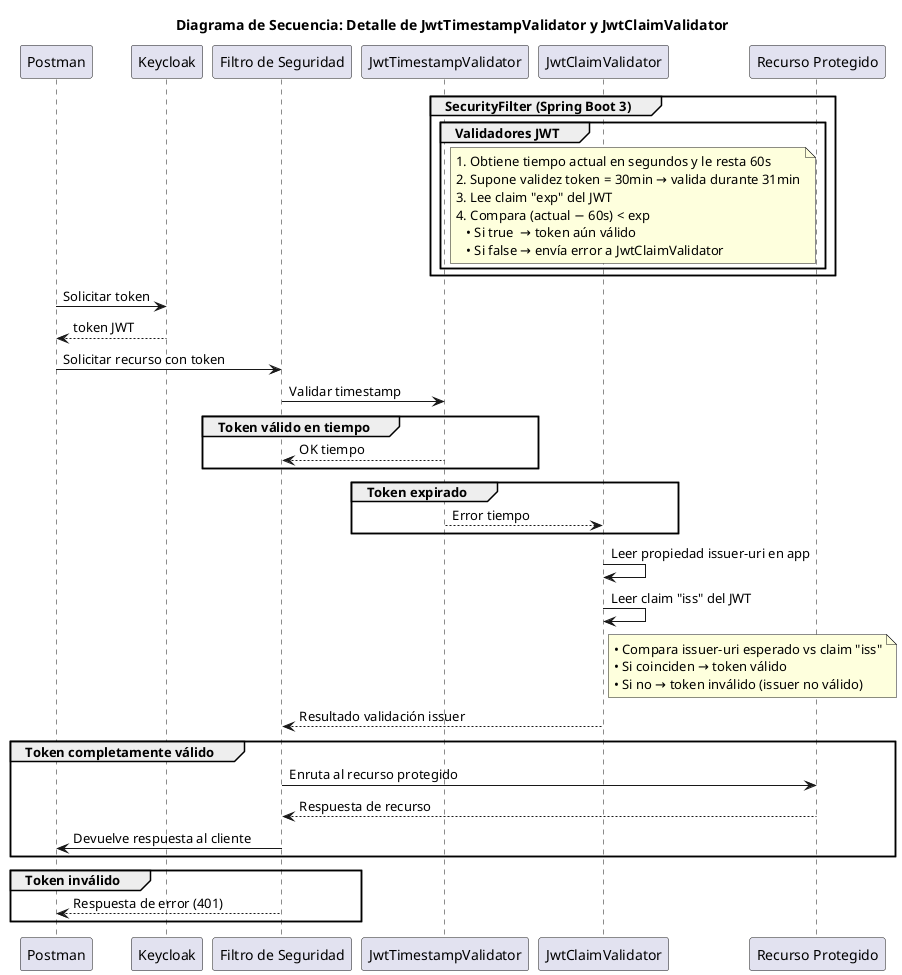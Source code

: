 @startuml
title Diagrama de Secuencia: Detalle de JwtTimestampValidator y JwtClaimValidator

participant Postman
participant Keycloak
participant FS as "Filtro de Seguridad"
participant JwtTimestampValidator as "JwtTimestampValidator"
participant JwtClaimValidator as "JwtClaimValidator"
participant Service as "Recurso Protegido"

' --- Agrupamiento de validadores dentro del filtro de seguridad ---
group SecurityFilter (Spring Boot 3)
  group Validadores JWT
    note right of JwtTimestampValidator
      1. Obtiene tiempo actual en segundos y le resta 60s
      2. Supone validez token = 30min → valida durante 31min
      3. Lee claim "exp" del JWT
      4. Compara (actual − 60s) < exp
         • Si true  → token aún válido
         • Si false → envía error a JwtClaimValidator
    end note
  end
end

' --- Flujo de validación de timestamp ---
Postman -> Keycloak                 : Solicitar token
Keycloak --> Postman                : token JWT
Postman -> FS                       : Solicitar recurso con token
FS -> JwtTimestampValidator         : Validar timestamp

group Token válido en tiempo
  JwtTimestampValidator --> FS      : OK tiempo
end group

group Token expirado
  JwtTimestampValidator --> JwtClaimValidator : Error tiempo
end group

' --- Validación de issuer en JwtClaimValidator ---
JwtClaimValidator -> JwtClaimValidator   : Leer propiedad issuer-uri en app
JwtClaimValidator -> JwtClaimValidator   : Leer claim "iss" del JWT
note right of JwtClaimValidator
  • Compara issuer-uri esperado vs claim "iss"
  • Si coinciden → token válido
  • Si no → token inválido (issuer no válido)
end note
JwtClaimValidator --> FS           : Resultado validación issuer

' --- Acceso o rechazo final ---
group Token completamente válido
  FS -> Service                  : Enruta al recurso protegido
  Service --> FS                 : Respuesta de recurso
  FS -> Postman                  : Devuelve respuesta al cliente
end group

group Token inválido
  FS --> Postman                 : Respuesta de error (401)
end group
@enduml
